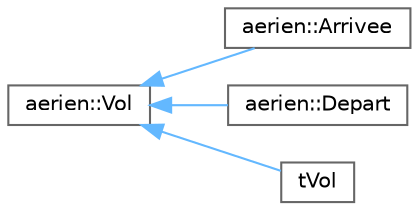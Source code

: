 digraph "Graphical Class Hierarchy"
{
 // LATEX_PDF_SIZE
  bgcolor="transparent";
  edge [fontname=Helvetica,fontsize=10,labelfontname=Helvetica,labelfontsize=10];
  node [fontname=Helvetica,fontsize=10,shape=box,height=0.2,width=0.4];
  rankdir="LR";
  Node0 [id="Node000000",label="aerien::Vol",height=0.2,width=0.4,color="grey40", fillcolor="white", style="filled",URL="$classaerien_1_1_vol.html",tooltip=" "];
  Node0 -> Node1 [id="edge1_Node000000_Node000001",dir="back",color="steelblue1",style="solid",tooltip=" "];
  Node1 [id="Node000001",label="aerien::Arrivee",height=0.2,width=0.4,color="grey40", fillcolor="white", style="filled",URL="$classaerien_1_1_arrivee.html",tooltip=" "];
  Node0 -> Node2 [id="edge2_Node000000_Node000002",dir="back",color="steelblue1",style="solid",tooltip=" "];
  Node2 [id="Node000002",label="aerien::Depart",height=0.2,width=0.4,color="grey40", fillcolor="white", style="filled",URL="$classaerien_1_1_depart.html",tooltip=" "];
  Node0 -> Node3 [id="edge3_Node000000_Node000003",dir="back",color="steelblue1",style="solid",tooltip=" "];
  Node3 [id="Node000003",label="tVol",height=0.2,width=0.4,color="grey40", fillcolor="white", style="filled",URL="$classt_vol.html",tooltip="Test du constructeur avec paramètres de la classe Vol."];
}
